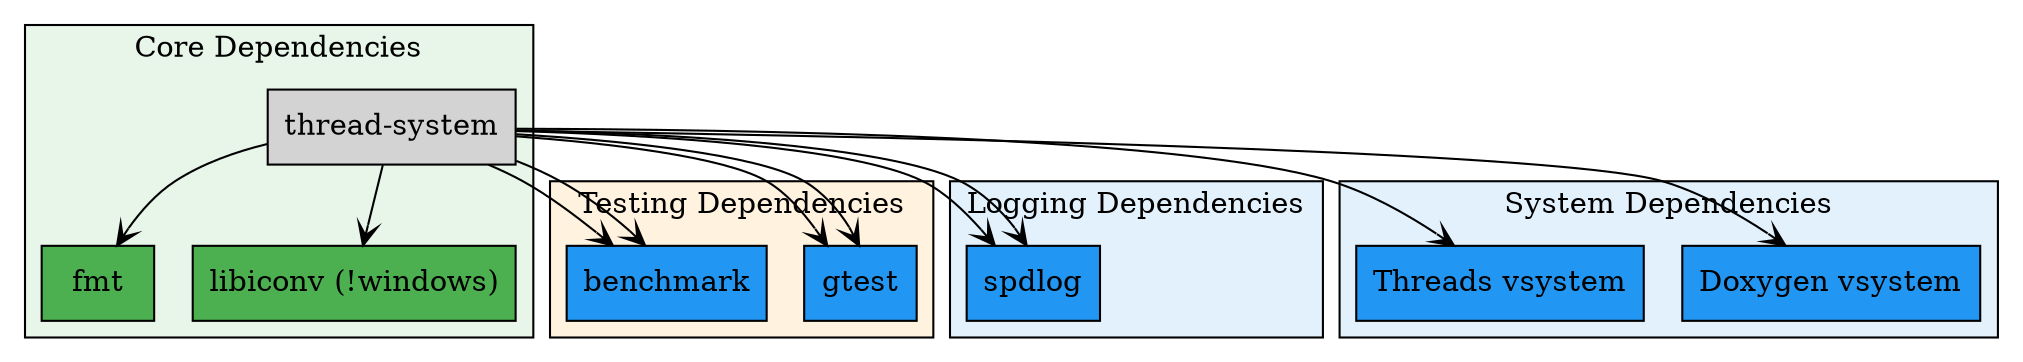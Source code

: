 digraph DependencyGraph {
    rankdir=TB;
    node [shape=box, style=rounded];
    edge [arrowhead=open];

    "thread-system" [fillcolor=lightgray, style=filled];

    subgraph cluster_core {
        label="Core Dependencies";
        style=filled;
        fillcolor="#4CAF5020";

        "fmt" [label="fmt", fillcolor="#4CAF50", style=filled];
        "thread-system" -> "fmt";
        "libiconv" [label="libiconv (!windows)", fillcolor="#4CAF50", style=filled];
        "thread-system" -> "libiconv";
    }

    subgraph cluster_testing {
        label="Testing Dependencies";
        style=filled;
        fillcolor="#FF980020";

        "gtest" [label="gtest", fillcolor="#FF9800", style=filled];
        "thread-system" -> "gtest";
        "benchmark" [label="benchmark", fillcolor="#FF9800", style=filled];
        "thread-system" -> "benchmark";
    }

    subgraph cluster_logging {
        label="Logging Dependencies";
        style=filled;
        fillcolor="#2196F320";

        "spdlog" [label="spdlog", fillcolor="#2196F3", style=filled];
        "thread-system" -> "spdlog";
    }

    subgraph cluster_development {
        label="Development Dependencies";
        style=filled;
        fillcolor="#2196F320";

        "gtest" [label="gtest", fillcolor="#2196F3", style=filled];
        "thread-system" -> "gtest";
        "benchmark" [label="benchmark", fillcolor="#2196F3", style=filled];
        "thread-system" -> "benchmark";
        "spdlog" [label="spdlog", fillcolor="#2196F3", style=filled];
        "thread-system" -> "spdlog";
    }

    subgraph cluster_system {
        label="System Dependencies";
        style=filled;
        fillcolor="#2196F320";

        "Doxygen" [label="Doxygen vsystem", fillcolor="#2196F3", style=filled];
        "thread-system" -> "Doxygen";
        "Threads" [label="Threads vsystem", fillcolor="#2196F3", style=filled];
        "thread-system" -> "Threads";
    }

}
